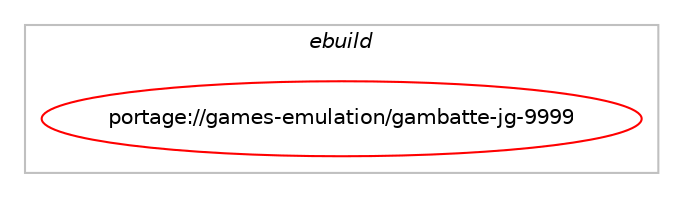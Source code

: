 digraph prolog {

# *************
# Graph options
# *************

newrank=true;
concentrate=true;
compound=true;
graph [rankdir=LR,fontname=Helvetica,fontsize=10,ranksep=1.5];#, ranksep=2.5, nodesep=0.2];
edge  [arrowhead=vee];
node  [fontname=Helvetica,fontsize=10];

# **********
# The ebuild
# **********

subgraph cluster_leftcol {
color=gray;
label=<<i>ebuild</i>>;
id [label="portage://games-emulation/gambatte-jg-9999", color=red, width=4, href="../games-emulation/gambatte-jg-9999.svg"];
}

# ****************
# The dependencies
# ****************

subgraph cluster_midcol {
color=gray;
label=<<i>dependencies</i>>;
subgraph cluster_compile {
fillcolor="#eeeeee";
style=filled;
label=<<i>compile</i>>;
# *** BEGIN UNKNOWN DEPENDENCY TYPE (TODO) ***
# id -> equal(use_conditional_group(positive,examples,portage://games-emulation/gambatte-jg-9999,[package_dependency(portage://games-emulation/gambatte-jg-9999,install,no,media-libs,libsdl2,none,[,,],[],[use(enable(sound),none),use(enable(video),none)]),package_dependency(portage://games-emulation/gambatte-jg-9999,install,no,media-libs,speexdsp,none,[,,],[],[])]))
# *** END UNKNOWN DEPENDENCY TYPE (TODO) ***

# *** BEGIN UNKNOWN DEPENDENCY TYPE (TODO) ***
# id -> equal(use_conditional_group(positive,jgmodule,portage://games-emulation/gambatte-jg-9999,[package_dependency(portage://games-emulation/gambatte-jg-9999,install,no,media-libs,jg,none,[,,],[slot(1),equal],[]),package_dependency(portage://games-emulation/gambatte-jg-9999,install,no,media-libs,soxr,none,[,,],[],[])]))
# *** END UNKNOWN DEPENDENCY TYPE (TODO) ***

}
subgraph cluster_compileandrun {
fillcolor="#eeeeee";
style=filled;
label=<<i>compile and run</i>>;
}
subgraph cluster_run {
fillcolor="#eeeeee";
style=filled;
label=<<i>run</i>>;
# *** BEGIN UNKNOWN DEPENDENCY TYPE (TODO) ***
# id -> equal(use_conditional_group(positive,examples,portage://games-emulation/gambatte-jg-9999,[package_dependency(portage://games-emulation/gambatte-jg-9999,run,no,media-libs,libsdl2,none,[,,],[],[use(enable(sound),none),use(enable(video),none)]),package_dependency(portage://games-emulation/gambatte-jg-9999,run,no,media-libs,speexdsp,none,[,,],[],[])]))
# *** END UNKNOWN DEPENDENCY TYPE (TODO) ***

# *** BEGIN UNKNOWN DEPENDENCY TYPE (TODO) ***
# id -> equal(use_conditional_group(positive,jgmodule,portage://games-emulation/gambatte-jg-9999,[package_dependency(portage://games-emulation/gambatte-jg-9999,run,no,games-emulation,jgrf,none,[,,],[],[])]))
# *** END UNKNOWN DEPENDENCY TYPE (TODO) ***

# *** BEGIN UNKNOWN DEPENDENCY TYPE (TODO) ***
# id -> equal(use_conditional_group(positive,jgmodule,portage://games-emulation/gambatte-jg-9999,[package_dependency(portage://games-emulation/gambatte-jg-9999,run,no,media-libs,jg,none,[,,],[slot(1),equal],[]),package_dependency(portage://games-emulation/gambatte-jg-9999,run,no,media-libs,soxr,none,[,,],[],[])]))
# *** END UNKNOWN DEPENDENCY TYPE (TODO) ***

}
}

# **************
# The candidates
# **************

subgraph cluster_choices {
rank=same;
color=gray;
label=<<i>candidates</i>>;

}

}
